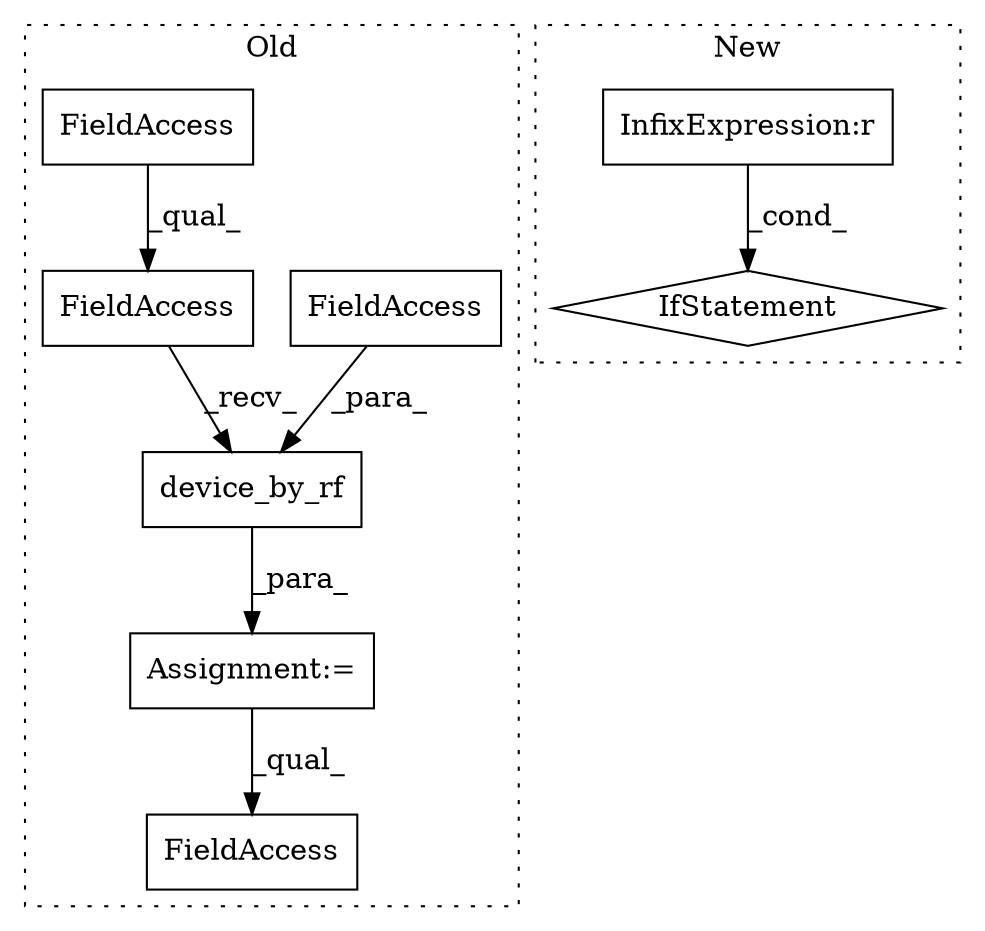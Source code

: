 digraph G {
subgraph cluster0 {
1 [label="device_by_rf" a="32" s="8020,8049" l="13,1" shape="box"];
3 [label="FieldAccess" a="22" s="8033" l="16" shape="box"];
4 [label="FieldAccess" a="22" s="7998" l="21" shape="box"];
5 [label="FieldAccess" a="22" s="7998" l="16" shape="box"];
7 [label="Assignment:=" a="7" s="7997" l="1" shape="box"];
8 [label="FieldAccess" a="22" s="8271" l="26" shape="box"];
label = "Old";
style="dotted";
}
subgraph cluster1 {
2 [label="IfStatement" a="25" s="7206,7236" l="4,2" shape="diamond"];
6 [label="InfixExpression:r" a="27" s="7221" l="4" shape="box"];
label = "New";
style="dotted";
}
1 -> 7 [label="_para_"];
3 -> 1 [label="_para_"];
4 -> 1 [label="_recv_"];
5 -> 4 [label="_qual_"];
6 -> 2 [label="_cond_"];
7 -> 8 [label="_qual_"];
}